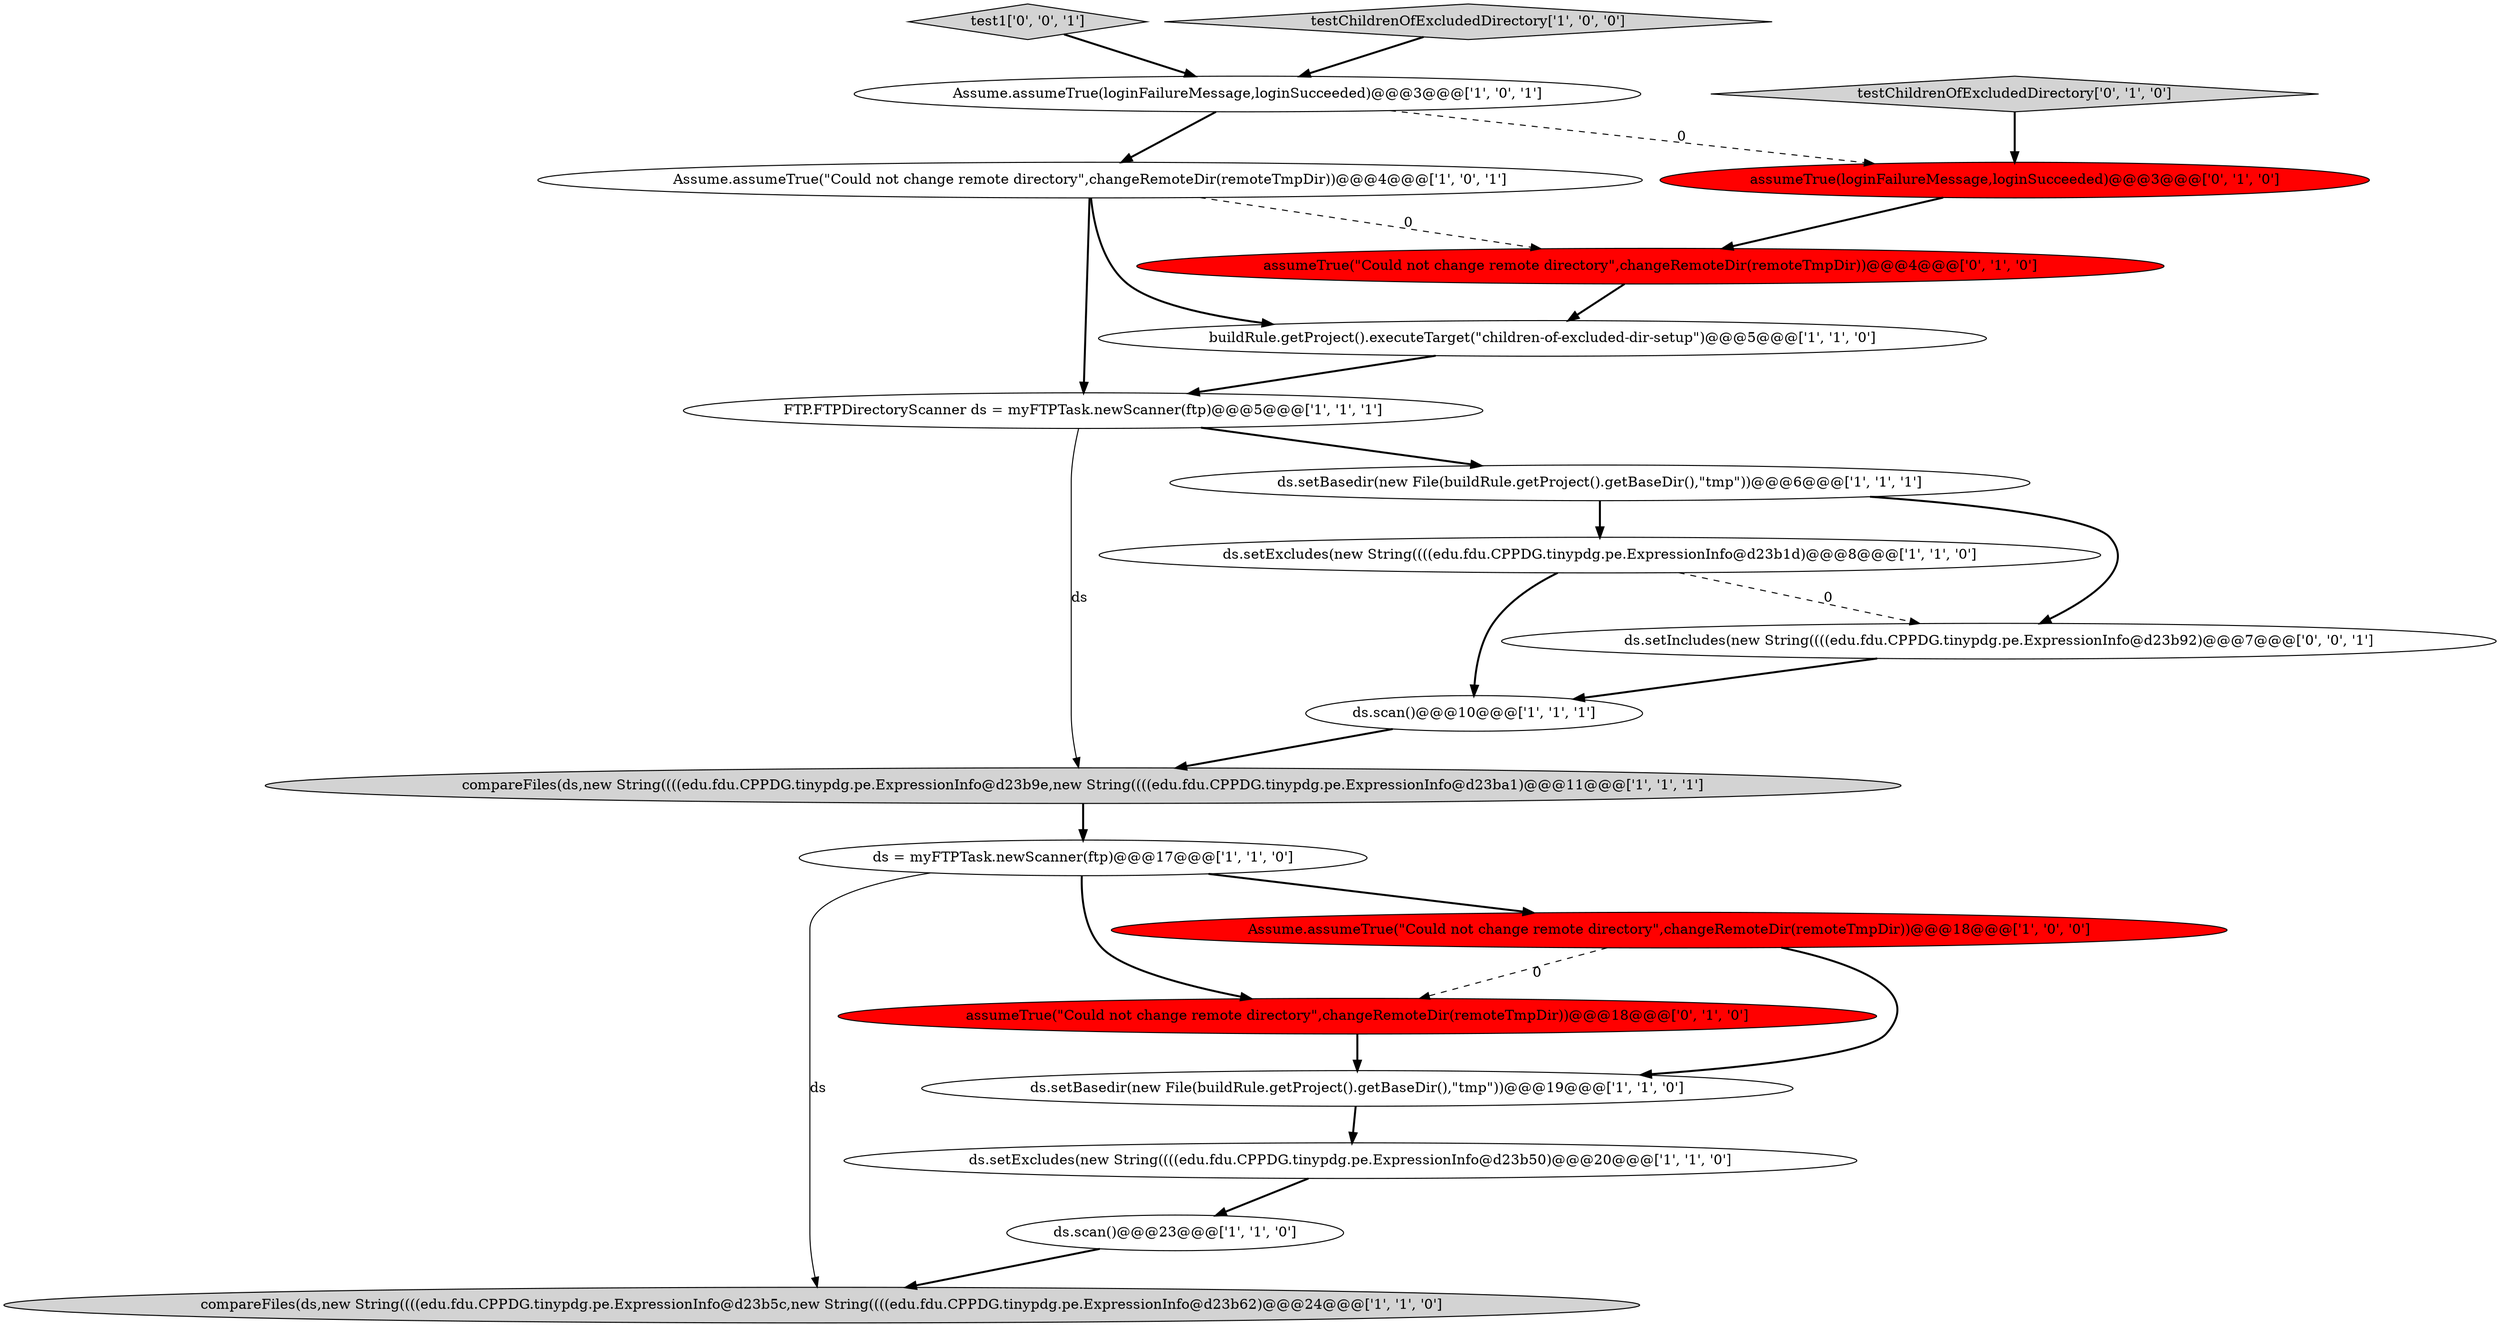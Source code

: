 digraph {
13 [style = filled, label = "FTP.FTPDirectoryScanner ds = myFTPTask.newScanner(ftp)@@@5@@@['1', '1', '1']", fillcolor = white, shape = ellipse image = "AAA0AAABBB1BBB"];
12 [style = filled, label = "ds.setExcludes(new String((((edu.fdu.CPPDG.tinypdg.pe.ExpressionInfo@d23b50)@@@20@@@['1', '1', '0']", fillcolor = white, shape = ellipse image = "AAA0AAABBB1BBB"];
6 [style = filled, label = "ds.scan()@@@10@@@['1', '1', '1']", fillcolor = white, shape = ellipse image = "AAA0AAABBB1BBB"];
11 [style = filled, label = "ds = myFTPTask.newScanner(ftp)@@@17@@@['1', '1', '0']", fillcolor = white, shape = ellipse image = "AAA0AAABBB1BBB"];
14 [style = filled, label = "Assume.assumeTrue(\"Could not change remote directory\",changeRemoteDir(remoteTmpDir))@@@4@@@['1', '0', '1']", fillcolor = white, shape = ellipse image = "AAA0AAABBB1BBB"];
3 [style = filled, label = "Assume.assumeTrue(loginFailureMessage,loginSucceeded)@@@3@@@['1', '0', '1']", fillcolor = white, shape = ellipse image = "AAA0AAABBB1BBB"];
7 [style = filled, label = "compareFiles(ds,new String((((edu.fdu.CPPDG.tinypdg.pe.ExpressionInfo@d23b9e,new String((((edu.fdu.CPPDG.tinypdg.pe.ExpressionInfo@d23ba1)@@@11@@@['1', '1', '1']", fillcolor = lightgray, shape = ellipse image = "AAA0AAABBB1BBB"];
5 [style = filled, label = "ds.setBasedir(new File(buildRule.getProject().getBaseDir(),\"tmp\"))@@@6@@@['1', '1', '1']", fillcolor = white, shape = ellipse image = "AAA0AAABBB1BBB"];
16 [style = filled, label = "testChildrenOfExcludedDirectory['0', '1', '0']", fillcolor = lightgray, shape = diamond image = "AAA0AAABBB2BBB"];
9 [style = filled, label = "ds.setExcludes(new String((((edu.fdu.CPPDG.tinypdg.pe.ExpressionInfo@d23b1d)@@@8@@@['1', '1', '0']", fillcolor = white, shape = ellipse image = "AAA0AAABBB1BBB"];
19 [style = filled, label = "test1['0', '0', '1']", fillcolor = lightgray, shape = diamond image = "AAA0AAABBB3BBB"];
1 [style = filled, label = "buildRule.getProject().executeTarget(\"children-of-excluded-dir-setup\")@@@5@@@['1', '1', '0']", fillcolor = white, shape = ellipse image = "AAA0AAABBB1BBB"];
8 [style = filled, label = "ds.scan()@@@23@@@['1', '1', '0']", fillcolor = white, shape = ellipse image = "AAA0AAABBB1BBB"];
15 [style = filled, label = "assumeTrue(\"Could not change remote directory\",changeRemoteDir(remoteTmpDir))@@@4@@@['0', '1', '0']", fillcolor = red, shape = ellipse image = "AAA1AAABBB2BBB"];
10 [style = filled, label = "compareFiles(ds,new String((((edu.fdu.CPPDG.tinypdg.pe.ExpressionInfo@d23b5c,new String((((edu.fdu.CPPDG.tinypdg.pe.ExpressionInfo@d23b62)@@@24@@@['1', '1', '0']", fillcolor = lightgray, shape = ellipse image = "AAA0AAABBB1BBB"];
17 [style = filled, label = "assumeTrue(loginFailureMessage,loginSucceeded)@@@3@@@['0', '1', '0']", fillcolor = red, shape = ellipse image = "AAA1AAABBB2BBB"];
20 [style = filled, label = "ds.setIncludes(new String((((edu.fdu.CPPDG.tinypdg.pe.ExpressionInfo@d23b92)@@@7@@@['0', '0', '1']", fillcolor = white, shape = ellipse image = "AAA0AAABBB3BBB"];
2 [style = filled, label = "ds.setBasedir(new File(buildRule.getProject().getBaseDir(),\"tmp\"))@@@19@@@['1', '1', '0']", fillcolor = white, shape = ellipse image = "AAA0AAABBB1BBB"];
18 [style = filled, label = "assumeTrue(\"Could not change remote directory\",changeRemoteDir(remoteTmpDir))@@@18@@@['0', '1', '0']", fillcolor = red, shape = ellipse image = "AAA1AAABBB2BBB"];
4 [style = filled, label = "testChildrenOfExcludedDirectory['1', '0', '0']", fillcolor = lightgray, shape = diamond image = "AAA0AAABBB1BBB"];
0 [style = filled, label = "Assume.assumeTrue(\"Could not change remote directory\",changeRemoteDir(remoteTmpDir))@@@18@@@['1', '0', '0']", fillcolor = red, shape = ellipse image = "AAA1AAABBB1BBB"];
9->20 [style = dashed, label="0"];
8->10 [style = bold, label=""];
4->3 [style = bold, label=""];
7->11 [style = bold, label=""];
3->17 [style = dashed, label="0"];
5->9 [style = bold, label=""];
5->20 [style = bold, label=""];
0->2 [style = bold, label=""];
3->14 [style = bold, label=""];
16->17 [style = bold, label=""];
20->6 [style = bold, label=""];
18->2 [style = bold, label=""];
13->7 [style = solid, label="ds"];
14->15 [style = dashed, label="0"];
1->13 [style = bold, label=""];
11->18 [style = bold, label=""];
2->12 [style = bold, label=""];
14->1 [style = bold, label=""];
9->6 [style = bold, label=""];
11->0 [style = bold, label=""];
12->8 [style = bold, label=""];
17->15 [style = bold, label=""];
13->5 [style = bold, label=""];
0->18 [style = dashed, label="0"];
11->10 [style = solid, label="ds"];
14->13 [style = bold, label=""];
6->7 [style = bold, label=""];
19->3 [style = bold, label=""];
15->1 [style = bold, label=""];
}
